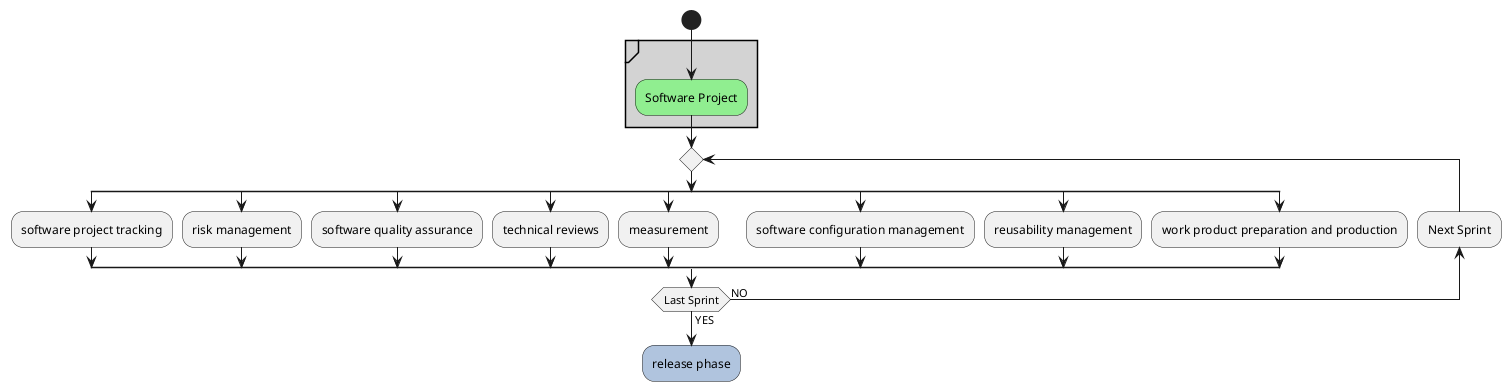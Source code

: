 
@startuml UmbrellaActivities

start
partition #LightGrey  {
#LightGreen:Software Project;
}
repeat
split
  :software project tracking;
split again
  :risk management;
split again
  :software quality assurance;

split again
  :technical reviews;
split again
  :measurement;
split again
  :software configuration management;
split again
  :reusability management;
split again
  :work product preparation and production;
end split;
backward :Next Sprint;
repeatwhile (Last Sprint) is (NO) not (YES)

#LightSteelBlue:release phase;

@enduml



@startuml UmbrellaG
start;
:task story;
fork
  :test stubs;
fork again
  :detailed design;
end merge;
repeat;
  :code;
  :shelf;
repeatwhile (Review Pass) is (fail) not (pass)
repeat
  :merge code;
  :test CI;
repeatwhile (test pass) is (fail) not (pass)



@enduml



@startuml A
start
fork
  :action 1;
fork again
  :action 2;
end merge
stop
@enduml

@startuml
skinparam ConditionEndStyle diamond
:A;
if (decision) then (yes)
    :B1;
else (no)
endif
:C;
@enduml

@startuml
skinparam conditionStyle foo1
start
repeat
  :act1;
  :act2;
repeatwhile (<b>end)
:act3;
@enduml

@startuml Ab
start
fork
  :action 1;
fork again
  :action 2;
end fork
stop
@enduml

@startuml B
|Swimlane1|
start
:foo1;
|#AntiqueWhite|Swimlane2|
:foo2;
:foo3;
|Swimlane1|
:foo4;
|Swimlane2|
:foo5;
stop
@enduml

@startuml C
start
repeat
  :Test something;
    if (Something went wrong?) then (no)
      #palegreen:OK;
      break
    endif
    ->NOK;
    :Alert "Error with long text";
repeat while (Something went wrong with long text?) is (yes) not (no)
->//merged step//;
:Alert "Success";
stop
@enduml

@startuml

start
:ClickServlet.handleRequest();
:new page;
if (Page.onSecurityCheck) then (true)
  :Page.onInit();
  if (isForward?) then (no)
    :Process controls;
    if (continue processing?) then (no)
      stop
    endif

    if (isPost?) then (yes)
      :Page.onPost();
    else (no)
      :Page.onGet();
    endif
    :Page.onRender();
  endif
else (false)
endif

if (do redirect?) then (yes)
  :redirect process;
else
  if (do forward?) then (yes)
    :Forward request;
  else (no)
    :Render page template;
  endif
endif

stop

@enduml

@startuml
while (check filesize ?) is (not empty)
  :read file;
endwhile (empty)
:close file;
@enduml

@startuml

start

if (multiprocessor?) then (yes)
  fork
    :Treatment 1;
  fork again
    :Treatment 2;
  end fork
else (monoproc)
  :Treatment 1;
  :Treatment 2;
endif

@enduml

@startuml
split
   -[hidden]->
   :A;
split again
   -[hidden]->
   :a;
   :b;
split again
   -[hidden]->
   (Z)
end split
:D;
@enduml

@startuml
start
split
   :A;
   kill
split again
   :b;
   :c;
   detach
split again
   (Z)
   detach
split again
   end
split again
   stop
end split
@enduml


@startuml

start
:foo1;
floating note left: This is a note
:foo2;
note right
  This note is on several
  //lines// and can
  contain <b>HTML</b>
  ====
  * Calling the method ""foo()"" is prohibited
end note
stop

@enduml


@startuml
start
repeat :Enter data;
:Submit;
backward :Warning;
note right: Note
repeat while (Valid?) is (No) not (Yes)
stop
@enduml

@startuml
start
partition "**process** HelloWorld" {
    note
        This is my note
        ----
        //Creole test//
    end note
    :Ready;
    :HelloWorld(i)>
    :Hello-Sent;
}
@enduml

@startuml
:foo1;
-> You can put text on arrows;
if (test) then
  -[#blue]->
  :foo2;
  -[#green,dashed]-> The text can
  also be on several lines
  and **very** long...;
  :foo3;
else
  -[#black,dotted]->
  :foo4;
endif
-[#gray,bold]->
:foo5;
@enduml

@startuml
start
:The connector below
wishes he was blue;
#blue:(B)
:This next connector
feels that she would
be better off green;
#green:(G)
stop
@enduml


@startuml
start
partition #lightGreen "Input Interface" {
    :read config file;
    :init internal variable;
}
partition Running {
    :wait for user interaction;
    :print information;
}
stop
@enduml

@startuml
|Swimlane1|
start
:foo1;
|#AntiqueWhite|Swimlane2|
:foo2;
:foo3;
|Swimlane1|
:foo4;
|Swimlane2|
:foo5;
stop
@enduml

@startuml
|#pink|Actor_For_red|
start
if (color?) is (red) then
#pink:**action red**;
:foo1;
else (not red)
|#lightgray|Actor_For_no_red|
#lightgray:**action not red**;
:foo2;
endif
|Next_Actor|
#lightblue:foo3;
:foo4;
|Final_Actor|
#palegreen:foo5;
stop
@enduml

@startuml
 :start;
 fork
   :foo1;
   :foo2;
 fork again
   :foo3;
   kill
 endfork
 if (foo4) then
   :foo5;
   kill
 endif
 :foo6;
 kill
 :foo7;
 stop
@enduml

@startuml
:Ready;
:next(o)|
:Receiving;
split
 :nak(i)<
 :ack(o)>
split again
 :ack(i)<
 :next(o)
 on several lines|
 :i := i + 1]
 :ack(o)>
split again
 :err(i)<
 :nak(o)>
split again
 :foo/
split again
 :bar\\
split again
 :i > 5}
stop
end split
:finish;
@enduml

